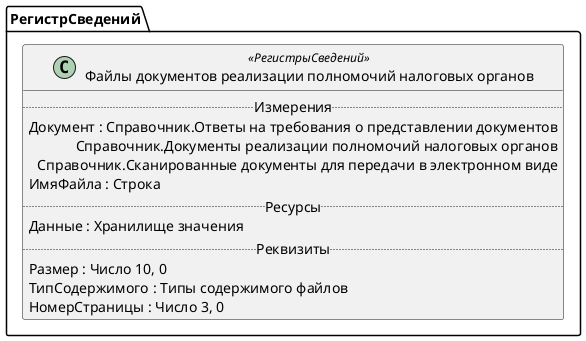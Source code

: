 ﻿@startuml ФайлыДокументовРеализацииПолномочийНалоговыхОрганов
'!include templates.wsd
'..\include templates.wsd
class РегистрСведений.ФайлыДокументовРеализацииПолномочийНалоговыхОрганов as "Файлы документов реализации полномочий налоговых органов" <<РегистрыСведений>>
{
..Измерения..
Документ : Справочник.Ответы на требования о представлении документов\rСправочник.Документы реализации полномочий налоговых органов\rСправочник.Сканированные документы для передачи в электронном виде
ИмяФайла : Строка
..Ресурсы..
Данные : Хранилище значения
..Реквизиты..
Размер : Число 10, 0
ТипСодержимого : Типы содержимого файлов
НомерСтраницы : Число 3, 0
}
@enduml
